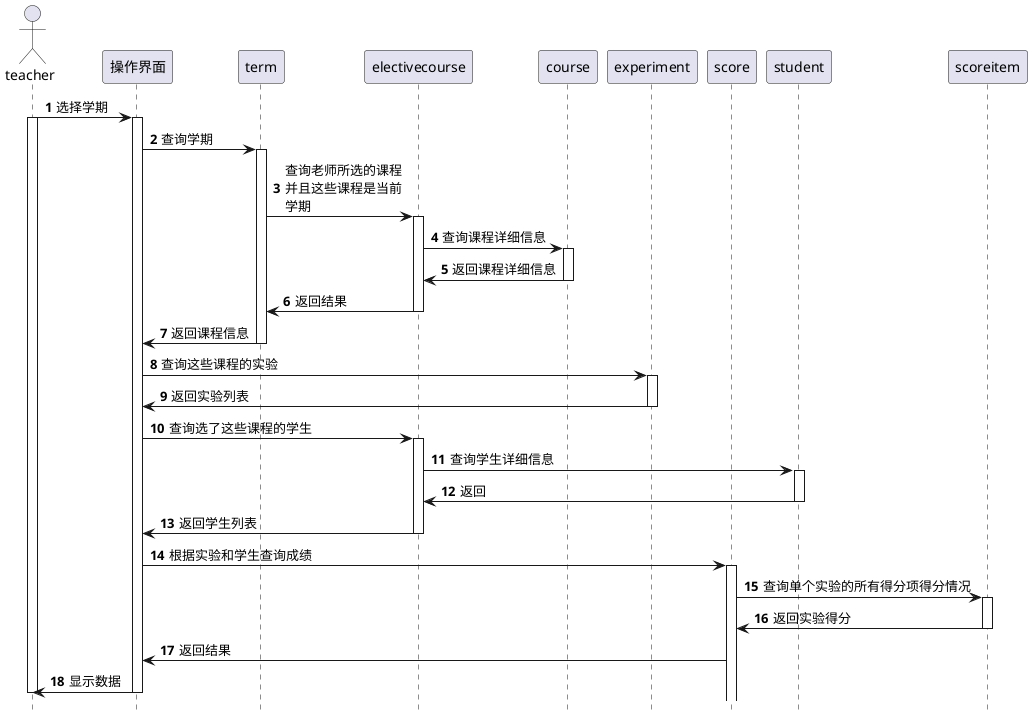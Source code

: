 @startuml
autonumber
hide footbox
actor teacher as ls
participant 操作界面 as jm
participant term as xq
participant electivecourse as xk
participant course as kc
participant experiment as sy
participant score as cj
participant student as xs
participant scoreitem as pfx
ls->jm:选择学期
activate jm
activate ls
jm->xq:查询学期
activate xq
xq->xk:查询老师所选的课程\n并且这些课程是当前\n学期
activate xk
xk->kc:查询课程详细信息
activate kc
kc->xk:返回课程详细信息
deactivate kc
xk->xq:返回结果
deactivate xk
xq->jm:返回课程信息
deactivate xq
jm->sy:查询这些课程的实验
activate sy
sy->jm:返回实验列表
deactivate sy
jm->xk:查询选了这些课程的学生
activate xk
xk->xs:查询学生详细信息
activate xs
xs->xk:返回
deactivate xs
xk->jm:返回学生列表
deactivate xk
jm->cj:根据实验和学生查询成绩
activate cj
cj->pfx:查询单个实验的所有得分项得分情况
activate pfx
pfx->cj:返回实验得分
deactivate pfx
cj->jm:返回结果
jm->ls:显示数据
deactivate jm
deactivate ls
@enduml